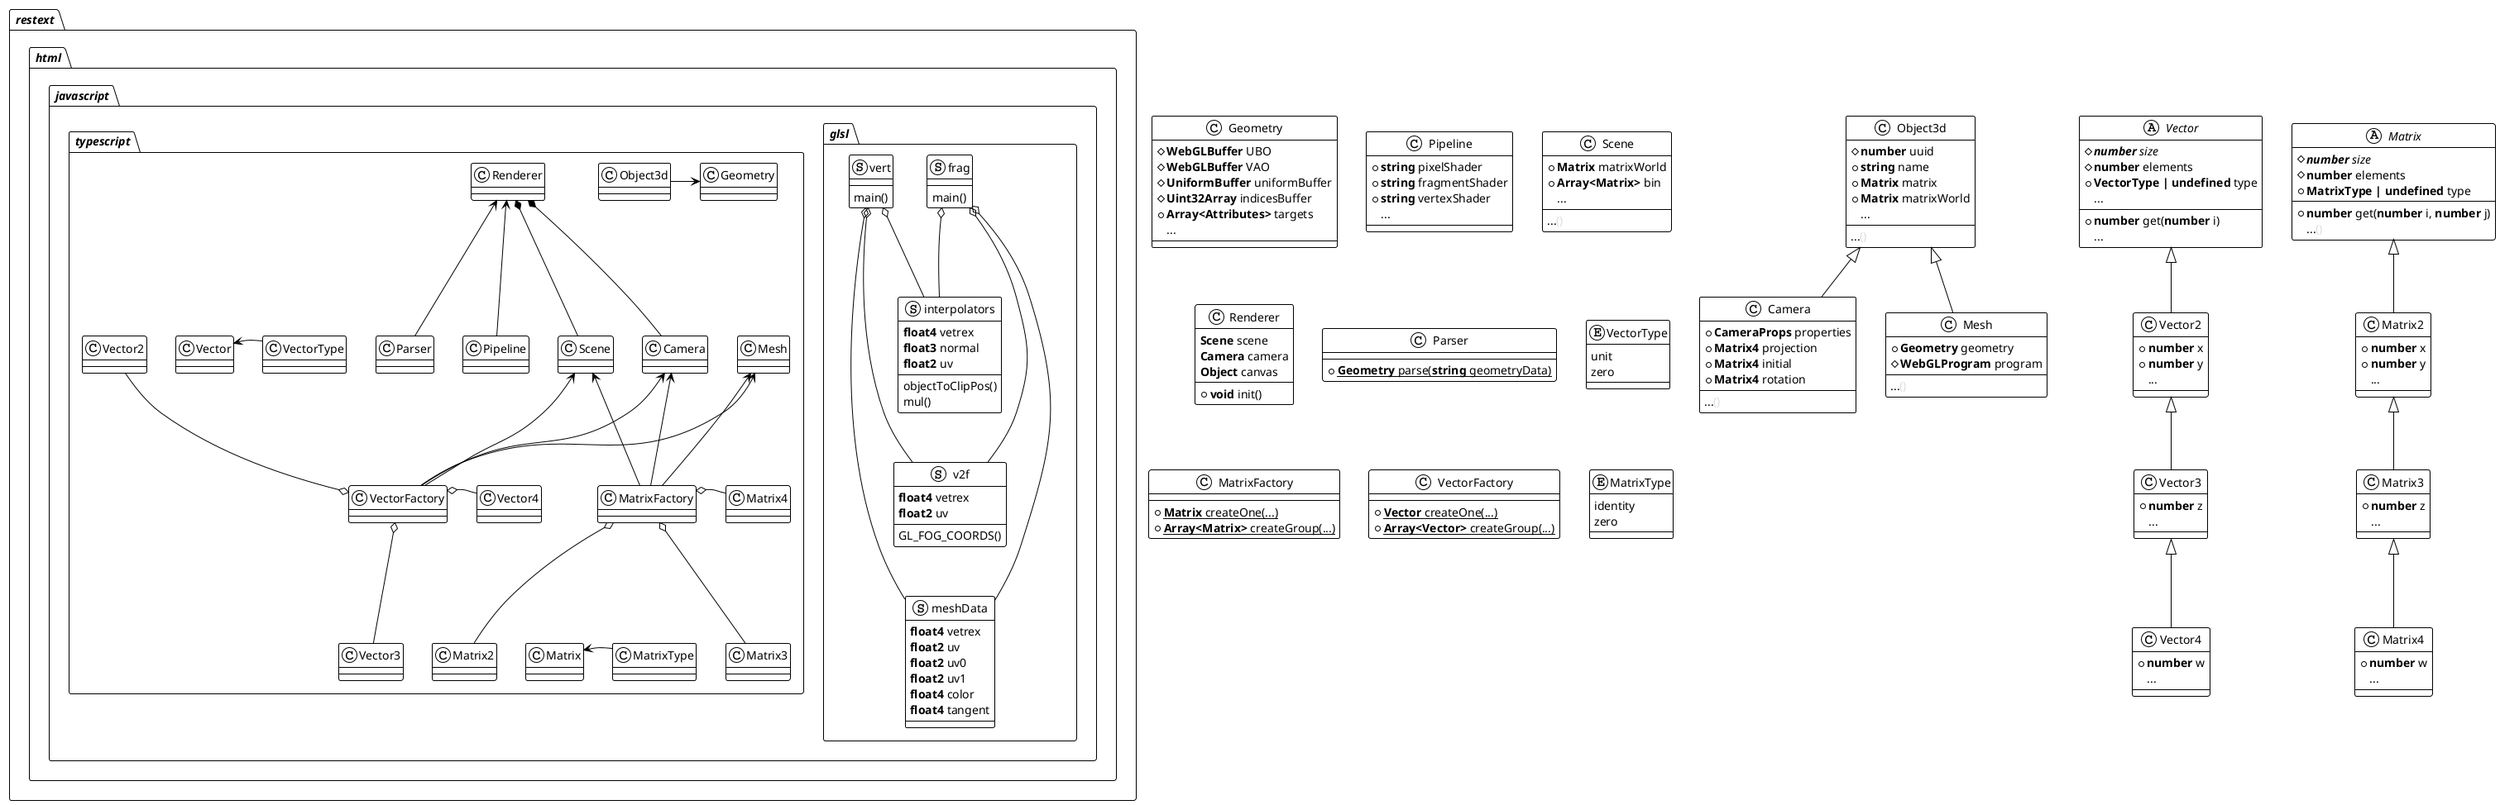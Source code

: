 @startuml idea.class.partone

!theme plain
allowmixing

package "<i> restext </i>" {
            
    package "<i> html </i>" {

        package "<i> javascript </i>" {

            package "<i> glsl </i>" {

                struct meshData {
                    **float4** vetrex 
                    **float2** uv 
                    **float2** uv0
                    **float2** uv1
                    **float4** color 
                    **float4** tangent 
                }
                struct v2f {
                    **float4** vetrex 
                    **float2** uv
                    GL_FOG_COORDS()
                }
                struct interpolators {
                    **float4** vetrex 
                    **float3** normal 
                    **float2** uv
                    objectToClipPos()
                    mul()
                }
                struct frag {
                    main()
                }
                struct vert {
                    main()
                }

                frag o-- meshData
                frag o-- v2f
                frag o-- interpolators
                vert o-- meshData
                vert o-- v2f
                vert o-- interpolators


                meshData -[hidden]up-> v2f
                v2f -[hidden]up-> interpolators
                interpolators -[hidden]down-> frag
                frag -[hidden]left-> vert
            }

            package "<i> typescript </i>" {
                class Object3d

                VectorType -[hidden]left> Vector
                Vector -[hidden]left> Vector2
                Vector2 -[hidden]left> Vector3
                Vector3 -[hidden]left> Vector4
                Vector4 -[hidden]left> VectorFactory

                MatrixType -[hidden]left> Matrix
                Matrix -[hidden]left> Matrix2
                Matrix2 -[hidden]left> Matrix3
                Matrix3 -[hidden]left> Matrix4
                Matrix4 -[hidden]left> MatrixFactory

                Vector2 --o VectorFactory
                Vector3 --o VectorFactory
                Vector4 --o  VectorFactory
                Matrix2  --o MatrixFactory
                Matrix3  --o MatrixFactory
                Matrix4  --o MatrixFactory

                Renderer *-- Scene
                Renderer *-- Camera
                Renderer <-- Parser
                Renderer <-- Pipeline
                Geometry <-left- Object3d

                Camera <-- VectorFactory
                Camera <-- MatrixFactory

                Mesh <-- VectorFactory
                Mesh <-- MatrixFactory

                Scene <-- VectorFactory
                Scene <-- MatrixFactory

                VectorType --> Vector
                MatrixType --> Matrix

            } 
        }
    }
}

class Geometry {
# **WebGLBuffer** UBO
# **WebGLBuffer** VAO
# **UniformBuffer** uniformBuffer
# **Uint32Array** indicesBuffer
+ **Array<Attributes>** targets
...
}
class Pipeline {
    + **string** pixelShader
    + **string** fragmentShader
    + **string** vertexShader
    ...
}
class Object3d {
    # **number** uuid
    + **string** name
    + **Matrix** matrix
    + **Matrix** matrixWorld
    ...
    ...<color:#DDDDDD>()</color>
}
class Scene {
    + **Matrix** matrixWorld
    + **Array<Matrix>** bin
    ...
    ...<color:#DDDDDD>()</color>
}
class Camera extends Object3d {
    + **CameraProps** properties
    + **Matrix4** projection
    + **Matrix4** initial
    + **Matrix4** rotation
    ...<color:#DDDDDD>()</color>
}
class Mesh extends Object3d {
    + **Geometry** geometry
    # **WebGLProgram** program
    ...<color:#DDDDDD>()</color>
}





class Renderer {
    **Scene** scene
    **Camera** camera
    **Object** canvas
    + **void** init()
}


class Parser {
    + {static} **Geometry** parse(**string** geometryData)
}

abstract class Vector {
    # {abstract} **number** size
    # **number** elements
    + **VectorType | undefined** type
    ...
    + **number** get(**number** i)
    {method} ...
}
enum VectorType {
    unit
    zero
}
class Vector2 extends Vector {
    + **number** x
    + **number** y
    ...
}
class Vector3 extends Vector2 {
    + **number** z
    ...
}
class Vector4 extends Vector3 {
    + **number** w
    ...
}
class MatrixFactory {
    + {static} **Matrix** createOne(...)
    + {static} **Array<Matrix>** createGroup(...)
}
class VectorFactory {
    + {static} **Vector** createOne(...)
    + {static} **Array<Vector>** createGroup(...)
}

abstract class Matrix {
    # {abstract} **number** size
    # **number** elements
    + **MatrixType | undefined** type 
    
    + **number** get(**number** i, **number** j)
    ...<color:#DDDDDD>()</color>
}
enum MatrixType {
    identity
    zero
}
class Matrix2 extends Matrix {
    + **number** x
    + **number** y
    ...
}
class Matrix3 extends Matrix2 {
    + **number** z
    ...
}
class Matrix4 extends Matrix3 {
    + **number** w
    ...
}

@enduml
